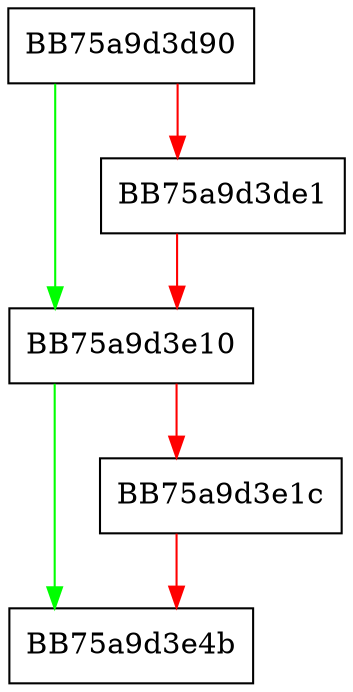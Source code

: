 digraph register_types {
  node [shape="box"];
  graph [splines=ortho];
  BB75a9d3d90 -> BB75a9d3e10 [color="green"];
  BB75a9d3d90 -> BB75a9d3de1 [color="red"];
  BB75a9d3de1 -> BB75a9d3e10 [color="red"];
  BB75a9d3e10 -> BB75a9d3e4b [color="green"];
  BB75a9d3e10 -> BB75a9d3e1c [color="red"];
  BB75a9d3e1c -> BB75a9d3e4b [color="red"];
}